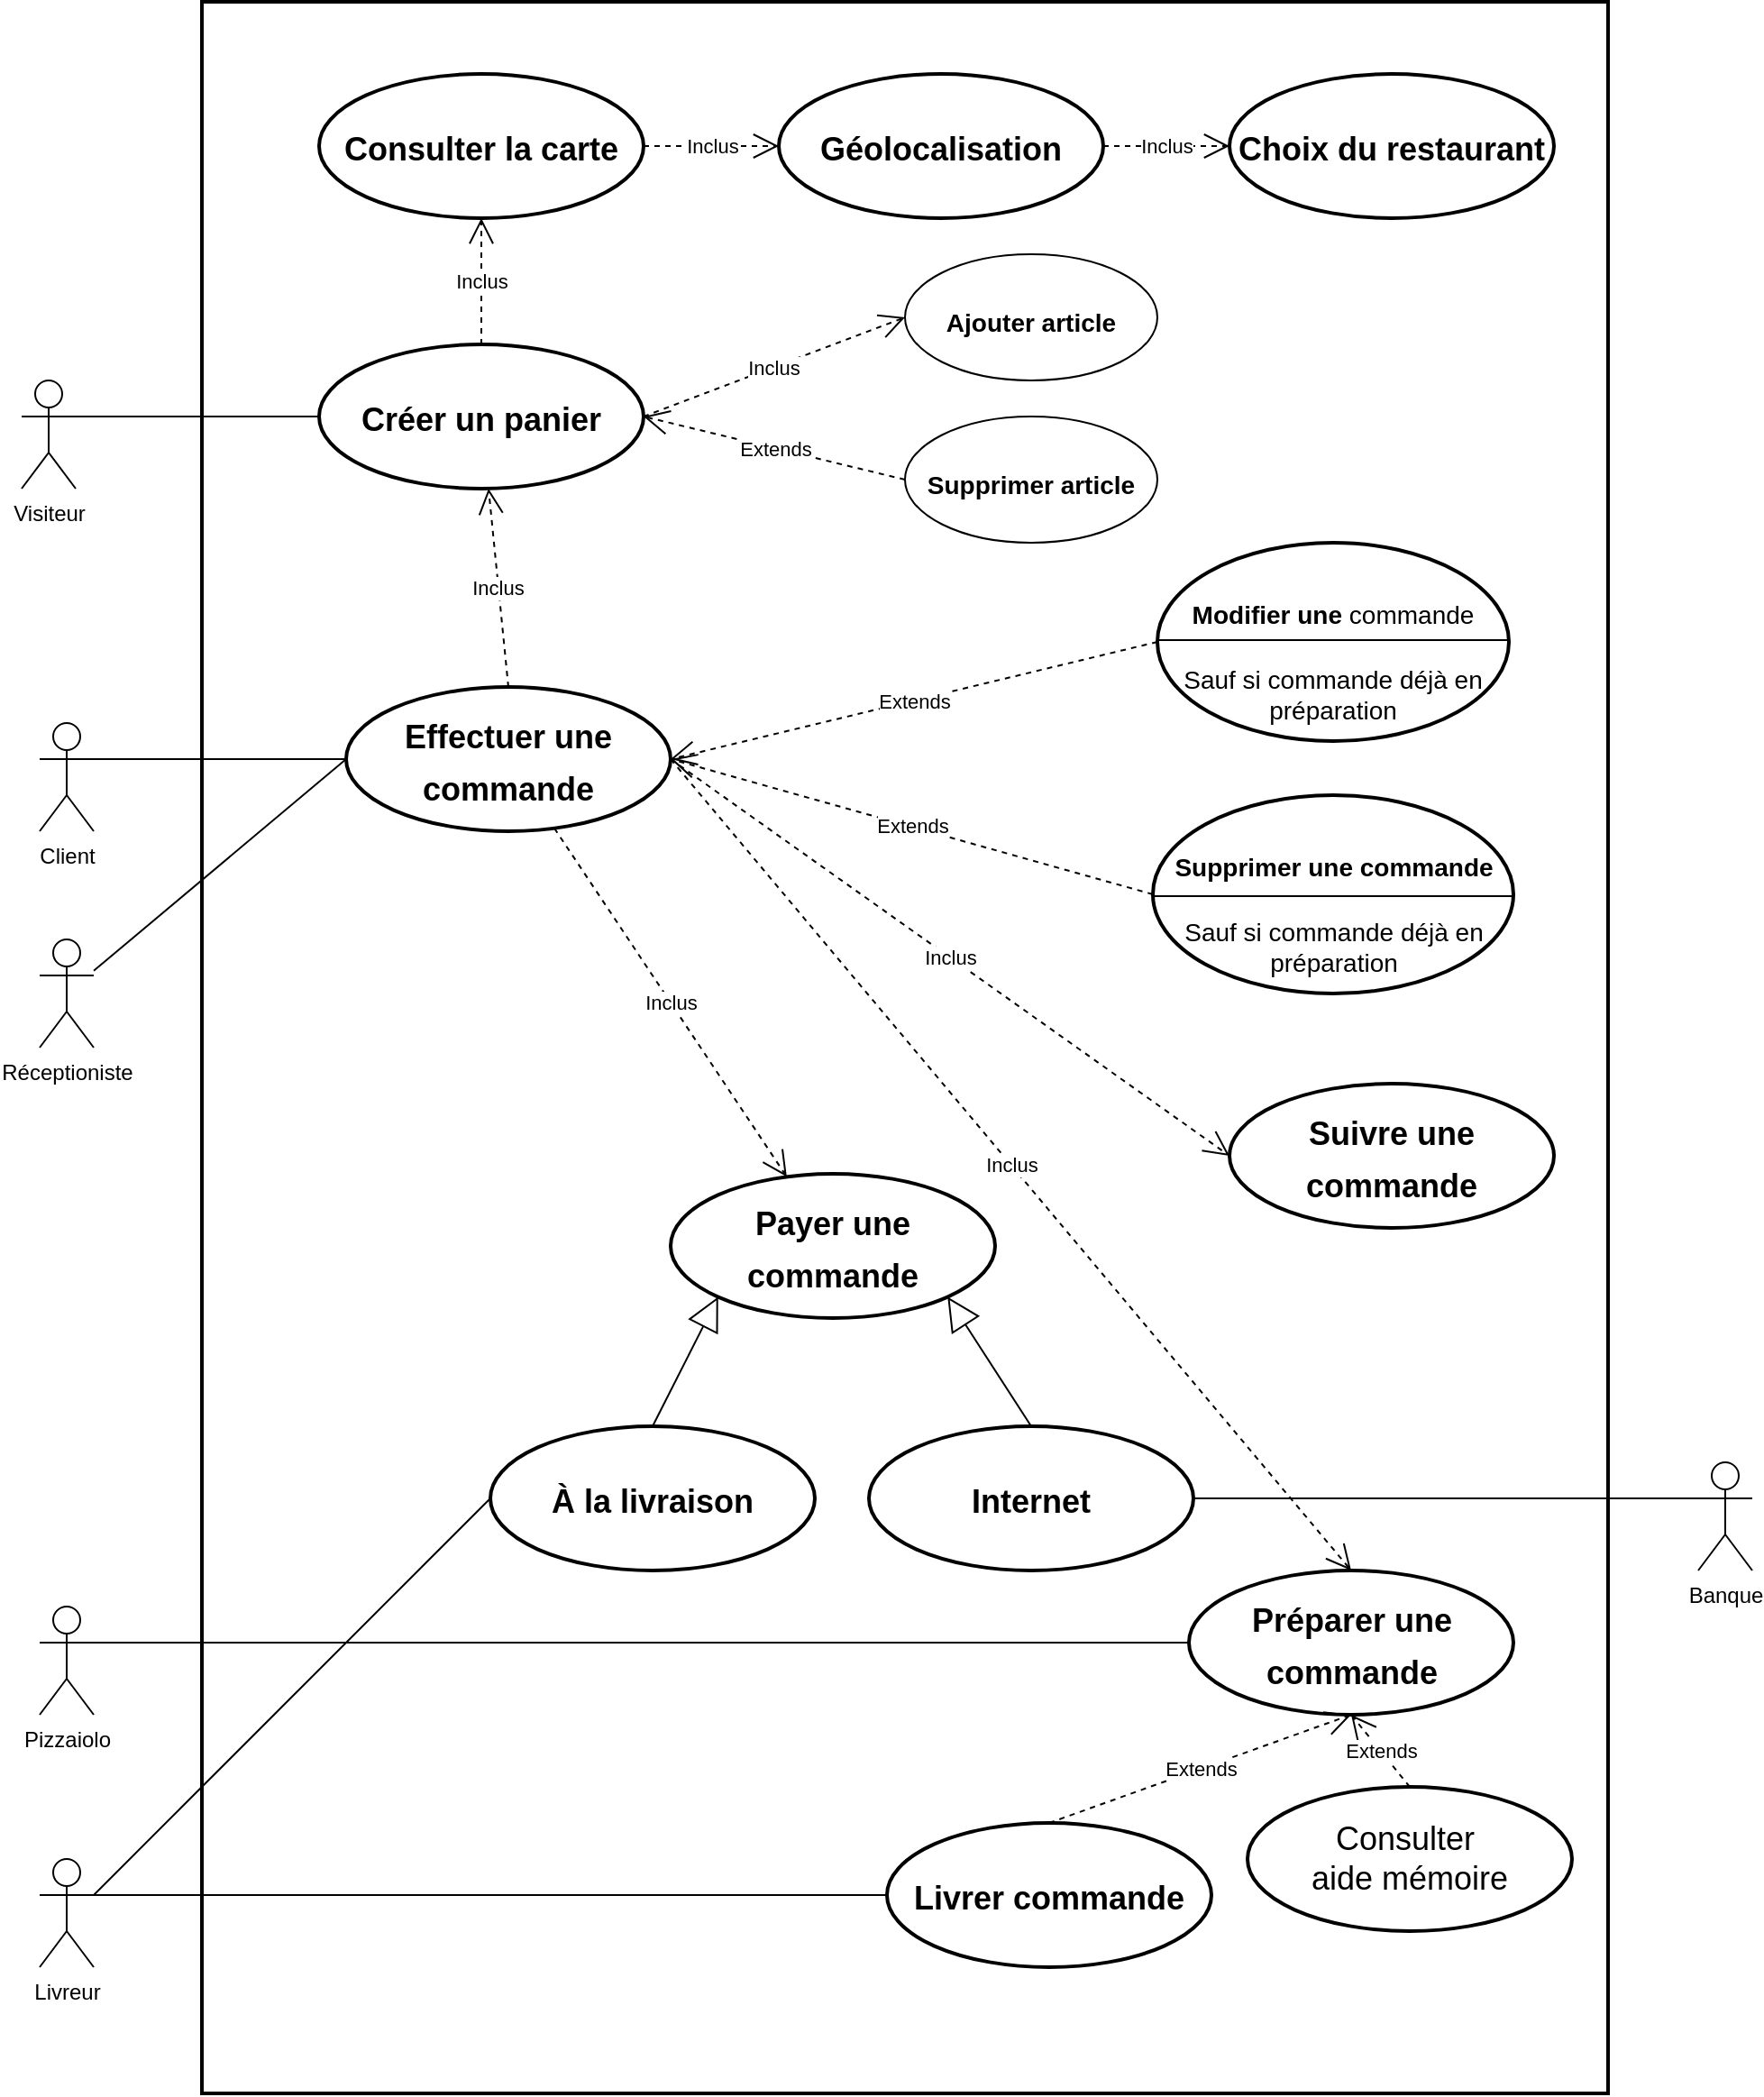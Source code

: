 <mxfile version="14.6.6" type="device"><diagram id="RoSEKng8TBDhv3NKGnTt" name="Page-1"><mxGraphModel dx="1410" dy="1140" grid="1" gridSize="10" guides="1" tooltips="1" connect="1" arrows="1" fold="1" page="1" pageScale="1" pageWidth="1169" pageHeight="1654" math="0" shadow="0"><root><mxCell id="0"/><mxCell id="1" parent="0"/><mxCell id="9135hEGTGO6mwQpHPEYn-1" value="" style="html=1;strokeWidth=2;" vertex="1" parent="1"><mxGeometry x="240" y="130" width="780" height="1160" as="geometry"/></mxCell><mxCell id="9135hEGTGO6mwQpHPEYn-2" value="&lt;h1&gt;&lt;font style=&quot;font-size: 18px&quot;&gt;Effectuer une commande&lt;/font&gt;&lt;/h1&gt;" style="ellipse;whiteSpace=wrap;html=1;strokeWidth=2;" vertex="1" parent="1"><mxGeometry x="320" y="510" width="180" height="80" as="geometry"/></mxCell><mxCell id="9135hEGTGO6mwQpHPEYn-3" value="Client" style="shape=umlActor;verticalLabelPosition=bottom;verticalAlign=top;html=1;" vertex="1" parent="1"><mxGeometry x="150" y="530" width="30" height="60" as="geometry"/></mxCell><mxCell id="9135hEGTGO6mwQpHPEYn-4" value="Inclus" style="endArrow=open;endSize=12;html=1;exitX=1;exitY=0.5;exitDx=0;exitDy=0;entryX=0;entryY=0.5;entryDx=0;entryDy=0;dashed=1;" edge="1" parent="1" source="9135hEGTGO6mwQpHPEYn-9" target="9135hEGTGO6mwQpHPEYn-7"><mxGeometry width="160" relative="1" as="geometry"><mxPoint x="500.0" y="880" as="sourcePoint"/><mxPoint x="590.0" y="945" as="targetPoint"/></mxGeometry></mxCell><mxCell id="9135hEGTGO6mwQpHPEYn-5" value="Extends" style="endArrow=open;endSize=12;html=1;exitX=0;exitY=0.5;exitDx=0;exitDy=0;entryX=1;entryY=0.5;entryDx=0;entryDy=0;dashed=1;" edge="1" parent="1" source="9135hEGTGO6mwQpHPEYn-8" target="9135hEGTGO6mwQpHPEYn-9"><mxGeometry width="160" relative="1" as="geometry"><mxPoint x="670.0" y="880" as="sourcePoint"/><mxPoint x="580" y="960" as="targetPoint"/></mxGeometry></mxCell><mxCell id="9135hEGTGO6mwQpHPEYn-6" value="Livreur" style="shape=umlActor;verticalLabelPosition=bottom;verticalAlign=top;html=1;" vertex="1" parent="1"><mxGeometry x="150" y="1160" width="30" height="60" as="geometry"/></mxCell><mxCell id="9135hEGTGO6mwQpHPEYn-7" value="&lt;h1&gt;&lt;font style=&quot;font-size: 14px&quot;&gt;Ajouter article&lt;/font&gt;&lt;/h1&gt;" style="ellipse;whiteSpace=wrap;html=1;" vertex="1" parent="1"><mxGeometry x="630" y="270" width="140" height="70" as="geometry"/></mxCell><mxCell id="9135hEGTGO6mwQpHPEYn-8" value="&lt;h1&gt;&lt;font style=&quot;font-size: 14px&quot;&gt;Supprimer article&lt;/font&gt;&lt;/h1&gt;" style="ellipse;whiteSpace=wrap;html=1;" vertex="1" parent="1"><mxGeometry x="630" y="360" width="140" height="70" as="geometry"/></mxCell><mxCell id="9135hEGTGO6mwQpHPEYn-9" value="&lt;h1&gt;&lt;font style=&quot;font-size: 18px&quot;&gt;Créer un panier&lt;/font&gt;&lt;/h1&gt;" style="ellipse;whiteSpace=wrap;html=1;strokeWidth=2;" vertex="1" parent="1"><mxGeometry x="305" y="320" width="180" height="80" as="geometry"/></mxCell><mxCell id="9135hEGTGO6mwQpHPEYn-10" value="&lt;h1&gt;&lt;font style=&quot;font-size: 14px&quot;&gt;Modifier une&lt;/font&gt;&lt;span style=&quot;font-size: 14px ; font-weight: normal&quot;&gt;&amp;nbsp;commande&lt;/span&gt;&lt;/h1&gt;&lt;div&gt;&lt;span style=&quot;font-size: 14px&quot;&gt;Sauf si commande déjà en préparation&lt;/span&gt;&lt;span style=&quot;font-size: 14px ; font-weight: normal&quot;&gt;&lt;br&gt;&lt;/span&gt;&lt;/div&gt;" style="ellipse;whiteSpace=wrap;html=1;strokeWidth=2;verticalAlign=top;" vertex="1" parent="1"><mxGeometry x="770" y="430" width="195" height="110" as="geometry"/></mxCell><mxCell id="9135hEGTGO6mwQpHPEYn-11" value="&lt;h1&gt;&lt;font style=&quot;font-size: 14px&quot;&gt;Supprimer une commande&lt;/font&gt;&lt;/h1&gt;&lt;div&gt;&lt;font style=&quot;font-size: 14px&quot;&gt;Sauf si commande déjà en préparation&lt;/font&gt;&lt;/div&gt;" style="ellipse;whiteSpace=wrap;html=1;strokeWidth=2;verticalAlign=top;" vertex="1" parent="1"><mxGeometry x="767.5" y="570" width="200" height="110" as="geometry"/></mxCell><mxCell id="9135hEGTGO6mwQpHPEYn-12" value="Extends" style="endArrow=open;endSize=12;html=1;exitX=0;exitY=0.5;exitDx=0;exitDy=0;entryX=1;entryY=0.5;entryDx=0;entryDy=0;dashed=1;" edge="1" parent="1" source="9135hEGTGO6mwQpHPEYn-10" target="9135hEGTGO6mwQpHPEYn-2"><mxGeometry x="-0.0" width="160" relative="1" as="geometry"><mxPoint x="550.0" y="575" as="sourcePoint"/><mxPoint x="470.0" y="530" as="targetPoint"/><mxPoint as="offset"/></mxGeometry></mxCell><mxCell id="9135hEGTGO6mwQpHPEYn-13" value="Extends" style="endArrow=open;endSize=12;html=1;exitX=0;exitY=0.5;exitDx=0;exitDy=0;entryX=1;entryY=0.5;entryDx=0;entryDy=0;dashed=1;" edge="1" parent="1" source="9135hEGTGO6mwQpHPEYn-11" target="9135hEGTGO6mwQpHPEYn-2"><mxGeometry width="160" relative="1" as="geometry"><mxPoint x="640.0" y="640" as="sourcePoint"/><mxPoint x="470" y="520" as="targetPoint"/></mxGeometry></mxCell><mxCell id="9135hEGTGO6mwQpHPEYn-14" value="&lt;h1&gt;&lt;font style=&quot;font-size: 18px&quot;&gt;Préparer une commande&lt;/font&gt;&lt;/h1&gt;" style="ellipse;whiteSpace=wrap;html=1;strokeWidth=2;" vertex="1" parent="1"><mxGeometry x="787.5" y="1000" width="180" height="80" as="geometry"/></mxCell><mxCell id="9135hEGTGO6mwQpHPEYn-15" value="" style="line;strokeWidth=1;fillColor=none;align=left;verticalAlign=middle;spacingTop=-1;spacingLeft=3;spacingRight=3;rotatable=0;labelPosition=right;points=[];portConstraint=eastwest;" vertex="1" parent="1"><mxGeometry x="770" y="480" width="195" height="8" as="geometry"/></mxCell><mxCell id="9135hEGTGO6mwQpHPEYn-16" value="" style="line;strokeWidth=1;fillColor=none;align=left;verticalAlign=middle;spacingTop=-1;spacingLeft=3;spacingRight=3;rotatable=0;labelPosition=right;points=[];portConstraint=eastwest;" vertex="1" parent="1"><mxGeometry x="767.5" y="622" width="200" height="8" as="geometry"/></mxCell><mxCell id="9135hEGTGO6mwQpHPEYn-17" value="&lt;h1&gt;&lt;font style=&quot;font-size: 18px&quot;&gt;Livrer commande&lt;/font&gt;&lt;/h1&gt;" style="ellipse;whiteSpace=wrap;html=1;strokeWidth=2;" vertex="1" parent="1"><mxGeometry x="620" y="1140" width="180" height="80" as="geometry"/></mxCell><mxCell id="9135hEGTGO6mwQpHPEYn-18" value="Inclus" style="endArrow=open;endSize=12;html=1;exitX=1;exitY=0.5;exitDx=0;exitDy=0;entryX=0.5;entryY=0;entryDx=0;entryDy=0;dashed=1;" edge="1" parent="1" source="9135hEGTGO6mwQpHPEYn-2" target="9135hEGTGO6mwQpHPEYn-14"><mxGeometry width="160" relative="1" as="geometry"><mxPoint x="620.0" y="850" as="sourcePoint"/><mxPoint x="700.0" y="815" as="targetPoint"/></mxGeometry></mxCell><mxCell id="9135hEGTGO6mwQpHPEYn-19" value="Extends" style="endArrow=open;endSize=12;html=1;exitX=0.5;exitY=0;exitDx=0;exitDy=0;entryX=0.5;entryY=1;entryDx=0;entryDy=0;dashed=1;" edge="1" parent="1" source="9135hEGTGO6mwQpHPEYn-17" target="9135hEGTGO6mwQpHPEYn-14"><mxGeometry width="160" relative="1" as="geometry"><mxPoint x="675.0" y="625" as="sourcePoint"/><mxPoint x="520.0" y="668" as="targetPoint"/></mxGeometry></mxCell><mxCell id="9135hEGTGO6mwQpHPEYn-20" value="&lt;h1&gt;&lt;font style=&quot;font-size: 18px&quot;&gt;Suivre une commande&lt;/font&gt;&lt;/h1&gt;" style="ellipse;whiteSpace=wrap;html=1;strokeWidth=2;" vertex="1" parent="1"><mxGeometry x="810" y="730" width="180" height="80" as="geometry"/></mxCell><mxCell id="9135hEGTGO6mwQpHPEYn-21" value="Inclus" style="endArrow=open;endSize=12;html=1;exitX=1;exitY=0.5;exitDx=0;exitDy=0;entryX=0;entryY=0.5;entryDx=0;entryDy=0;dashed=1;" edge="1" parent="1" source="9135hEGTGO6mwQpHPEYn-2" target="9135hEGTGO6mwQpHPEYn-20"><mxGeometry width="160" relative="1" as="geometry"><mxPoint x="470.0" y="530" as="sourcePoint"/><mxPoint x="550.0" y="495" as="targetPoint"/></mxGeometry></mxCell><mxCell id="9135hEGTGO6mwQpHPEYn-22" value="Pizzaiolo" style="shape=umlActor;verticalLabelPosition=bottom;verticalAlign=top;html=1;" vertex="1" parent="1"><mxGeometry x="150" y="1020" width="30" height="60" as="geometry"/></mxCell><mxCell id="9135hEGTGO6mwQpHPEYn-23" value="&lt;h1&gt;&lt;font style=&quot;font-size: 18px&quot;&gt;Consulter la carte&lt;/font&gt;&lt;/h1&gt;" style="ellipse;whiteSpace=wrap;html=1;strokeWidth=2;" vertex="1" parent="1"><mxGeometry x="305" y="170" width="180" height="80" as="geometry"/></mxCell><mxCell id="9135hEGTGO6mwQpHPEYn-24" value="&lt;h1&gt;&lt;font style=&quot;font-size: 18px&quot;&gt;Géolocalisation&lt;/font&gt;&lt;/h1&gt;" style="ellipse;whiteSpace=wrap;html=1;strokeWidth=2;" vertex="1" parent="1"><mxGeometry x="560" y="170" width="180" height="80" as="geometry"/></mxCell><mxCell id="9135hEGTGO6mwQpHPEYn-25" value="Inclus" style="endArrow=open;endSize=12;html=1;exitX=1;exitY=0.5;exitDx=0;exitDy=0;entryX=0;entryY=0.5;entryDx=0;entryDy=0;dashed=1;" edge="1" parent="1" source="9135hEGTGO6mwQpHPEYn-23" target="9135hEGTGO6mwQpHPEYn-24"><mxGeometry width="160" relative="1" as="geometry"><mxPoint x="490.0" y="370" as="sourcePoint"/><mxPoint x="590" y="325" as="targetPoint"/><Array as="points"/></mxGeometry></mxCell><mxCell id="9135hEGTGO6mwQpHPEYn-26" value="&lt;h1&gt;&lt;font size=&quot;4&quot;&gt;Choix du restaurant&lt;/font&gt;&lt;/h1&gt;" style="ellipse;whiteSpace=wrap;html=1;strokeWidth=2;" vertex="1" parent="1"><mxGeometry x="810" y="170" width="180" height="80" as="geometry"/></mxCell><mxCell id="9135hEGTGO6mwQpHPEYn-27" value="Inclus" style="endArrow=open;endSize=12;html=1;exitX=1;exitY=0.5;exitDx=0;exitDy=0;entryX=0;entryY=0.5;entryDx=0;entryDy=0;dashed=1;" edge="1" parent="1" source="9135hEGTGO6mwQpHPEYn-24" target="9135hEGTGO6mwQpHPEYn-26"><mxGeometry width="160" relative="1" as="geometry"><mxPoint x="495.0" y="220" as="sourcePoint"/><mxPoint x="570.0" y="220" as="targetPoint"/><Array as="points"/></mxGeometry></mxCell><mxCell id="9135hEGTGO6mwQpHPEYn-28" value="Inclus" style="endArrow=open;endSize=12;html=1;exitX=0.5;exitY=0;exitDx=0;exitDy=0;entryX=0.5;entryY=1;entryDx=0;entryDy=0;dashed=1;" edge="1" parent="1" source="9135hEGTGO6mwQpHPEYn-9" target="9135hEGTGO6mwQpHPEYn-23"><mxGeometry width="160" relative="1" as="geometry"><mxPoint x="495.0" y="220" as="sourcePoint"/><mxPoint x="570.0" y="220" as="targetPoint"/><Array as="points"/></mxGeometry></mxCell><mxCell id="9135hEGTGO6mwQpHPEYn-29" value="&lt;h1&gt;&lt;font style=&quot;font-size: 18px&quot;&gt;Payer une commande&lt;/font&gt;&lt;/h1&gt;" style="ellipse;whiteSpace=wrap;html=1;strokeWidth=2;" vertex="1" parent="1"><mxGeometry x="500" y="780" width="180" height="80" as="geometry"/></mxCell><mxCell id="9135hEGTGO6mwQpHPEYn-30" value="" style="endArrow=none;endFill=1;endSize=12;html=1;entryX=0;entryY=0.5;entryDx=0;entryDy=0;exitX=1;exitY=0.333;exitDx=0;exitDy=0;exitPerimeter=0;" edge="1" parent="1" source="9135hEGTGO6mwQpHPEYn-3" target="9135hEGTGO6mwQpHPEYn-2"><mxGeometry width="160" relative="1" as="geometry"><mxPoint x="170" y="400" as="sourcePoint"/><mxPoint x="315.0" y="370" as="targetPoint"/></mxGeometry></mxCell><mxCell id="9135hEGTGO6mwQpHPEYn-31" value="" style="endArrow=none;endFill=1;endSize=12;html=1;entryX=0;entryY=0.5;entryDx=0;entryDy=0;exitX=1;exitY=0.333;exitDx=0;exitDy=0;exitPerimeter=0;" edge="1" parent="1" source="9135hEGTGO6mwQpHPEYn-22" target="9135hEGTGO6mwQpHPEYn-14"><mxGeometry width="160" relative="1" as="geometry"><mxPoint x="180.0" y="370" as="sourcePoint"/><mxPoint x="315.0" y="370" as="targetPoint"/></mxGeometry></mxCell><mxCell id="9135hEGTGO6mwQpHPEYn-32" value="" style="endArrow=none;endFill=1;endSize=12;html=1;entryX=0;entryY=0.5;entryDx=0;entryDy=0;" edge="1" parent="1" source="9135hEGTGO6mwQpHPEYn-43" target="9135hEGTGO6mwQpHPEYn-2"><mxGeometry width="160" relative="1" as="geometry"><mxPoint x="180.0" y="370" as="sourcePoint"/><mxPoint x="170" y="460" as="targetPoint"/></mxGeometry></mxCell><mxCell id="9135hEGTGO6mwQpHPEYn-33" value="Inclus" style="endArrow=open;endSize=12;html=1;exitX=0.5;exitY=0;exitDx=0;exitDy=0;dashed=1;" edge="1" parent="1" source="9135hEGTGO6mwQpHPEYn-2" target="9135hEGTGO6mwQpHPEYn-9"><mxGeometry width="160" relative="1" as="geometry"><mxPoint x="170.0" y="430" as="sourcePoint"/><mxPoint x="170.0" y="360" as="targetPoint"/><Array as="points"/></mxGeometry></mxCell><mxCell id="9135hEGTGO6mwQpHPEYn-34" value="Inclus" style="endArrow=open;endSize=12;dashed=1;html=1;" edge="1" parent="1" source="9135hEGTGO6mwQpHPEYn-2" target="9135hEGTGO6mwQpHPEYn-29"><mxGeometry width="160" relative="1" as="geometry"><mxPoint x="510.0" y="560" as="sourcePoint"/><mxPoint x="800" y="890" as="targetPoint"/></mxGeometry></mxCell><mxCell id="9135hEGTGO6mwQpHPEYn-35" value="&lt;h1&gt;&lt;font style=&quot;font-size: 18px&quot;&gt;À la livraison&lt;/font&gt;&lt;/h1&gt;" style="ellipse;whiteSpace=wrap;html=1;strokeWidth=2;" vertex="1" parent="1"><mxGeometry x="400" y="920" width="180" height="80" as="geometry"/></mxCell><mxCell id="9135hEGTGO6mwQpHPEYn-36" value="&lt;h1&gt;&lt;font style=&quot;font-size: 18px&quot;&gt;Internet&lt;/font&gt;&lt;/h1&gt;" style="ellipse;whiteSpace=wrap;html=1;strokeWidth=2;" vertex="1" parent="1"><mxGeometry x="610" y="920" width="180" height="80" as="geometry"/></mxCell><mxCell id="9135hEGTGO6mwQpHPEYn-37" value="" style="endArrow=none;endFill=1;endSize=12;html=1;entryX=0;entryY=0.5;entryDx=0;entryDy=0;exitX=1;exitY=0.333;exitDx=0;exitDy=0;exitPerimeter=0;" edge="1" parent="1" source="9135hEGTGO6mwQpHPEYn-6" target="9135hEGTGO6mwQpHPEYn-17"><mxGeometry width="160" relative="1" as="geometry"><mxPoint x="190.0" y="1090" as="sourcePoint"/><mxPoint x="830" y="1050" as="targetPoint"/></mxGeometry></mxCell><mxCell id="9135hEGTGO6mwQpHPEYn-38" value="" style="endArrow=none;endFill=1;endSize=12;html=1;entryX=0;entryY=0.5;entryDx=0;entryDy=0;exitX=1;exitY=0.333;exitDx=0;exitDy=0;exitPerimeter=0;" edge="1" parent="1" source="9135hEGTGO6mwQpHPEYn-6" target="9135hEGTGO6mwQpHPEYn-35"><mxGeometry width="160" relative="1" as="geometry"><mxPoint x="210" y="1240" as="sourcePoint"/><mxPoint x="720" y="1190" as="targetPoint"/></mxGeometry></mxCell><mxCell id="9135hEGTGO6mwQpHPEYn-39" value="Banque" style="shape=umlActor;verticalLabelPosition=bottom;verticalAlign=top;html=1;" vertex="1" parent="1"><mxGeometry x="1070" y="940" width="30" height="60" as="geometry"/></mxCell><mxCell id="9135hEGTGO6mwQpHPEYn-40" value="" style="endArrow=none;endFill=1;endSize=12;html=1;exitX=0;exitY=0.333;exitDx=0;exitDy=0;exitPerimeter=0;entryX=1;entryY=0.5;entryDx=0;entryDy=0;" edge="1" parent="1" source="9135hEGTGO6mwQpHPEYn-39" target="9135hEGTGO6mwQpHPEYn-36"><mxGeometry width="160" relative="1" as="geometry"><mxPoint x="190.0" y="1190" as="sourcePoint"/><mxPoint x="410.0" y="970" as="targetPoint"/></mxGeometry></mxCell><mxCell id="9135hEGTGO6mwQpHPEYn-41" value="Visiteur" style="shape=umlActor;verticalLabelPosition=bottom;verticalAlign=top;html=1;" vertex="1" parent="1"><mxGeometry x="140" y="340" width="30" height="60" as="geometry"/></mxCell><mxCell id="9135hEGTGO6mwQpHPEYn-42" value="" style="endArrow=none;endFill=1;endSize=12;html=1;entryX=0;entryY=0.5;entryDx=0;entryDy=0;exitX=1;exitY=0.333;exitDx=0;exitDy=0;exitPerimeter=0;" edge="1" parent="1" source="9135hEGTGO6mwQpHPEYn-41" target="9135hEGTGO6mwQpHPEYn-9"><mxGeometry width="160" relative="1" as="geometry"><mxPoint x="190" y="560" as="sourcePoint"/><mxPoint x="330.0" y="560" as="targetPoint"/></mxGeometry></mxCell><mxCell id="9135hEGTGO6mwQpHPEYn-43" value="Réceptioniste" style="shape=umlActor;verticalLabelPosition=bottom;verticalAlign=top;html=1;" vertex="1" parent="1"><mxGeometry x="150" y="650" width="30" height="60" as="geometry"/></mxCell><mxCell id="9135hEGTGO6mwQpHPEYn-44" value="" style="endArrow=block;endSize=16;endFill=0;html=1;exitX=0.5;exitY=0;exitDx=0;exitDy=0;entryX=0;entryY=1;entryDx=0;entryDy=0;" edge="1" parent="1" source="9135hEGTGO6mwQpHPEYn-35" target="9135hEGTGO6mwQpHPEYn-29"><mxGeometry width="160" relative="1" as="geometry"><mxPoint x="580" y="840" as="sourcePoint"/><mxPoint x="740" y="840" as="targetPoint"/></mxGeometry></mxCell><mxCell id="9135hEGTGO6mwQpHPEYn-45" value="" style="endArrow=block;endSize=16;endFill=0;html=1;exitX=0.5;exitY=0;exitDx=0;exitDy=0;entryX=1;entryY=1;entryDx=0;entryDy=0;" edge="1" parent="1" source="9135hEGTGO6mwQpHPEYn-36" target="9135hEGTGO6mwQpHPEYn-29"><mxGeometry width="160" relative="1" as="geometry"><mxPoint x="500.0" y="930" as="sourcePoint"/><mxPoint x="600.0" y="870" as="targetPoint"/></mxGeometry></mxCell><mxCell id="9135hEGTGO6mwQpHPEYn-46" value="&lt;h2&gt;&lt;span style=&quot;font-weight: normal&quot;&gt;&lt;font style=&quot;font-size: 18px&quot;&gt;Consulter&amp;nbsp;&lt;br&gt;&lt;/font&gt;&lt;font style=&quot;font-size: 18px&quot;&gt;aide mémoire&lt;/font&gt;&lt;/span&gt;&lt;/h2&gt;" style="ellipse;whiteSpace=wrap;html=1;strokeWidth=2;" vertex="1" parent="1"><mxGeometry x="820" y="1120" width="180" height="80" as="geometry"/></mxCell><mxCell id="9135hEGTGO6mwQpHPEYn-47" value="Extends" style="endArrow=open;endSize=12;html=1;exitX=0.5;exitY=0;exitDx=0;exitDy=0;entryX=0.5;entryY=1;entryDx=0;entryDy=0;dashed=1;" edge="1" parent="1" source="9135hEGTGO6mwQpHPEYn-46" target="9135hEGTGO6mwQpHPEYn-14"><mxGeometry width="160" relative="1" as="geometry"><mxPoint x="720.0" y="1150" as="sourcePoint"/><mxPoint x="887.5" y="1090" as="targetPoint"/></mxGeometry></mxCell></root></mxGraphModel></diagram></mxfile>